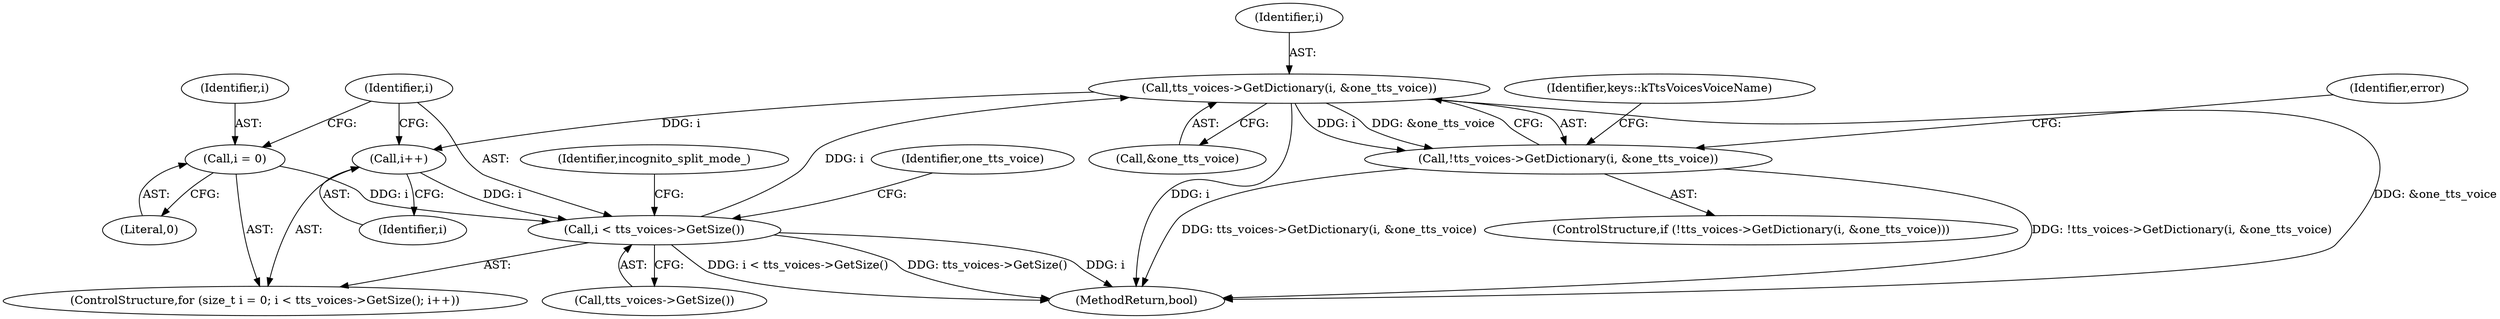 digraph "0_Chrome_697cd7e2ce2535696f1b9e5cfb474cc36a734747@pointer" {
"1001855" [label="(Call,tts_voices->GetDictionary(i, &one_tts_voice))"];
"1001843" [label="(Call,i < tts_voices->GetSize())"];
"1001840" [label="(Call,i = 0)"];
"1001846" [label="(Call,i++)"];
"1001855" [label="(Call,tts_voices->GetDictionary(i, &one_tts_voice))"];
"1001854" [label="(Call,!tts_voices->GetDictionary(i, &one_tts_voice))"];
"1001840" [label="(Call,i = 0)"];
"1001853" [label="(ControlStructure,if (!tts_voices->GetDictionary(i, &one_tts_voice)))"];
"1001862" [label="(Identifier,error)"];
"1001843" [label="(Call,i < tts_voices->GetSize())"];
"1001838" [label="(ControlStructure,for (size_t i = 0; i < tts_voices->GetSize(); i++))"];
"1001847" [label="(Identifier,i)"];
"1001845" [label="(Call,tts_voices->GetSize())"];
"1001856" [label="(Identifier,i)"];
"1001841" [label="(Identifier,i)"];
"1001869" [label="(Identifier,keys::kTtsVoicesVoiceName)"];
"1001844" [label="(Identifier,i)"];
"1002005" [label="(MethodReturn,bool)"];
"1001854" [label="(Call,!tts_voices->GetDictionary(i, &one_tts_voice))"];
"1001851" [label="(Identifier,one_tts_voice)"];
"1001945" [label="(Identifier,incognito_split_mode_)"];
"1001846" [label="(Call,i++)"];
"1001855" [label="(Call,tts_voices->GetDictionary(i, &one_tts_voice))"];
"1001857" [label="(Call,&one_tts_voice)"];
"1001842" [label="(Literal,0)"];
"1001855" -> "1001854"  [label="AST: "];
"1001855" -> "1001857"  [label="CFG: "];
"1001856" -> "1001855"  [label="AST: "];
"1001857" -> "1001855"  [label="AST: "];
"1001854" -> "1001855"  [label="CFG: "];
"1001855" -> "1002005"  [label="DDG: i"];
"1001855" -> "1002005"  [label="DDG: &one_tts_voice"];
"1001855" -> "1001846"  [label="DDG: i"];
"1001855" -> "1001854"  [label="DDG: i"];
"1001855" -> "1001854"  [label="DDG: &one_tts_voice"];
"1001843" -> "1001855"  [label="DDG: i"];
"1001843" -> "1001838"  [label="AST: "];
"1001843" -> "1001845"  [label="CFG: "];
"1001844" -> "1001843"  [label="AST: "];
"1001845" -> "1001843"  [label="AST: "];
"1001851" -> "1001843"  [label="CFG: "];
"1001945" -> "1001843"  [label="CFG: "];
"1001843" -> "1002005"  [label="DDG: i < tts_voices->GetSize()"];
"1001843" -> "1002005"  [label="DDG: tts_voices->GetSize()"];
"1001843" -> "1002005"  [label="DDG: i"];
"1001840" -> "1001843"  [label="DDG: i"];
"1001846" -> "1001843"  [label="DDG: i"];
"1001840" -> "1001838"  [label="AST: "];
"1001840" -> "1001842"  [label="CFG: "];
"1001841" -> "1001840"  [label="AST: "];
"1001842" -> "1001840"  [label="AST: "];
"1001844" -> "1001840"  [label="CFG: "];
"1001846" -> "1001838"  [label="AST: "];
"1001846" -> "1001847"  [label="CFG: "];
"1001847" -> "1001846"  [label="AST: "];
"1001844" -> "1001846"  [label="CFG: "];
"1001854" -> "1001853"  [label="AST: "];
"1001862" -> "1001854"  [label="CFG: "];
"1001869" -> "1001854"  [label="CFG: "];
"1001854" -> "1002005"  [label="DDG: tts_voices->GetDictionary(i, &one_tts_voice)"];
"1001854" -> "1002005"  [label="DDG: !tts_voices->GetDictionary(i, &one_tts_voice)"];
}
